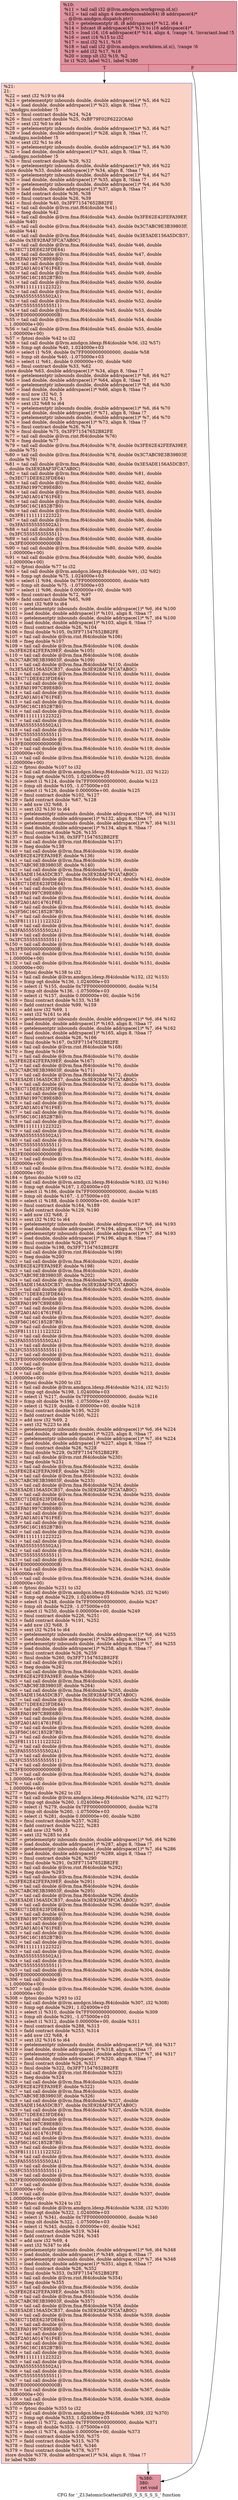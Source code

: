 digraph "CFG for '_Z13atomicScatteriiiPdS_S_S_S_S_S_' function" {
	label="CFG for '_Z13atomicScatteriiiPdS_S_S_S_S_S_' function";

	Node0x5df49e0 [shape=record,color="#b70d28ff", style=filled, fillcolor="#b70d2870",label="{%10:\l  %11 = tail call i32 @llvm.amdgcn.workgroup.id.x()\l  %12 = tail call align 4 dereferenceable(64) i8 addrspace(4)*\l... @llvm.amdgcn.dispatch.ptr()\l  %13 = getelementptr i8, i8 addrspace(4)* %12, i64 4\l  %14 = bitcast i8 addrspace(4)* %13 to i16 addrspace(4)*\l  %15 = load i16, i16 addrspace(4)* %14, align 4, !range !4, !invariant.load !5\l  %16 = zext i16 %15 to i32\l  %17 = mul i32 %11, %16\l  %18 = tail call i32 @llvm.amdgcn.workitem.id.x(), !range !6\l  %19 = add i32 %17, %18\l  %20 = icmp slt i32 %19, %2\l  br i1 %20, label %21, label %380\l|{<s0>T|<s1>F}}"];
	Node0x5df49e0:s0 -> Node0x5df74c0;
	Node0x5df49e0:s1 -> Node0x5df7550;
	Node0x5df74c0 [shape=record,color="#3d50c3ff", style=filled, fillcolor="#f59c7d70",label="{%21:\l21:                                               \l  %22 = sext i32 %19 to i64\l  %23 = getelementptr inbounds double, double addrspace(1)* %5, i64 %22\l  %24 = load double, double addrspace(1)* %23, align 8, !tbaa !7,\l... !amdgpu.noclobber !5\l  %25 = fmul contract double %24, %24\l  %26 = fmul contract double %25, 0xBF79F02F6222C6A0\l  %27 = sext i32 %0 to i64\l  %28 = getelementptr inbounds double, double addrspace(1)* %3, i64 %27\l  %29 = load double, double addrspace(1)* %28, align 8, !tbaa !7,\l... !amdgpu.noclobber !5\l  %30 = sext i32 %1 to i64\l  %31 = getelementptr inbounds double, double addrspace(1)* %3, i64 %30\l  %32 = load double, double addrspace(1)* %31, align 8, !tbaa !7,\l... !amdgpu.noclobber !5\l  %33 = fmul contract double %29, %32\l  %34 = getelementptr inbounds double, double addrspace(1)* %9, i64 %22\l  store double %33, double addrspace(1)* %34, align 8, !tbaa !7\l  %35 = getelementptr inbounds double, double addrspace(1)* %4, i64 %27\l  %36 = load double, double addrspace(1)* %35, align 8, !tbaa !7\l  %37 = getelementptr inbounds double, double addrspace(1)* %4, i64 %30\l  %38 = load double, double addrspace(1)* %37, align 8, !tbaa !7\l  %39 = fadd contract double %36, %38\l  %40 = fmul contract double %26, %39\l  %41 = fmul double %40, 0x3FF71547652B82FE\l  %42 = tail call double @llvm.rint.f64(double %41)\l  %43 = fneg double %42\l  %44 = tail call double @llvm.fma.f64(double %43, double 0x3FE62E42FEFA39EF,\l... double %40)\l  %45 = tail call double @llvm.fma.f64(double %43, double 0x3C7ABC9E3B39803F,\l... double %44)\l  %46 = tail call double @llvm.fma.f64(double %45, double 0x3E5ADE156A5DCB37,\l... double 0x3E928AF3FCA7AB0C)\l  %47 = tail call double @llvm.fma.f64(double %45, double %46, double\l... 0x3EC71DEE623FDE64)\l  %48 = tail call double @llvm.fma.f64(double %45, double %47, double\l... 0x3EFA01997C89E6B0)\l  %49 = tail call double @llvm.fma.f64(double %45, double %48, double\l... 0x3F2A01A014761F6E)\l  %50 = tail call double @llvm.fma.f64(double %45, double %49, double\l... 0x3F56C16C1852B7B0)\l  %51 = tail call double @llvm.fma.f64(double %45, double %50, double\l... 0x3F81111111122322)\l  %52 = tail call double @llvm.fma.f64(double %45, double %51, double\l... 0x3FA55555555502A1)\l  %53 = tail call double @llvm.fma.f64(double %45, double %52, double\l... 0x3FC5555555555511)\l  %54 = tail call double @llvm.fma.f64(double %45, double %53, double\l... 0x3FE000000000000B)\l  %55 = tail call double @llvm.fma.f64(double %45, double %54, double\l... 1.000000e+00)\l  %56 = tail call double @llvm.fma.f64(double %45, double %55, double\l... 1.000000e+00)\l  %57 = fptosi double %42 to i32\l  %58 = tail call double @llvm.amdgcn.ldexp.f64(double %56, i32 %57)\l  %59 = fcmp ogt double %40, 1.024000e+03\l  %60 = select i1 %59, double 0x7FF0000000000000, double %58\l  %61 = fcmp olt double %40, -1.075000e+03\l  %62 = select i1 %61, double 0.000000e+00, double %60\l  %63 = fmul contract double %33, %62\l  store double %63, double addrspace(1)* %34, align 8, !tbaa !7\l  %64 = getelementptr inbounds double, double addrspace(1)* %8, i64 %27\l  %65 = load double, double addrspace(1)* %64, align 8, !tbaa !7\l  %66 = getelementptr inbounds double, double addrspace(1)* %8, i64 %30\l  %67 = load double, double addrspace(1)* %66, align 8, !tbaa !7\l  %68 = mul nsw i32 %0, 5\l  %69 = mul nsw i32 %1, 5\l  %70 = sext i32 %68 to i64\l  %71 = getelementptr inbounds double, double addrspace(1)* %6, i64 %70\l  %72 = load double, double addrspace(1)* %71, align 8, !tbaa !7\l  %73 = getelementptr inbounds double, double addrspace(1)* %7, i64 %70\l  %74 = load double, double addrspace(1)* %73, align 8, !tbaa !7\l  %75 = fmul contract double %26, %74\l  %76 = fmul double %75, 0x3FF71547652B82FE\l  %77 = tail call double @llvm.rint.f64(double %76)\l  %78 = fneg double %77\l  %79 = tail call double @llvm.fma.f64(double %78, double 0x3FE62E42FEFA39EF,\l... double %75)\l  %80 = tail call double @llvm.fma.f64(double %78, double 0x3C7ABC9E3B39803F,\l... double %79)\l  %81 = tail call double @llvm.fma.f64(double %80, double 0x3E5ADE156A5DCB37,\l... double 0x3E928AF3FCA7AB0C)\l  %82 = tail call double @llvm.fma.f64(double %80, double %81, double\l... 0x3EC71DEE623FDE64)\l  %83 = tail call double @llvm.fma.f64(double %80, double %82, double\l... 0x3EFA01997C89E6B0)\l  %84 = tail call double @llvm.fma.f64(double %80, double %83, double\l... 0x3F2A01A014761F6E)\l  %85 = tail call double @llvm.fma.f64(double %80, double %84, double\l... 0x3F56C16C1852B7B0)\l  %86 = tail call double @llvm.fma.f64(double %80, double %85, double\l... 0x3F81111111122322)\l  %87 = tail call double @llvm.fma.f64(double %80, double %86, double\l... 0x3FA55555555502A1)\l  %88 = tail call double @llvm.fma.f64(double %80, double %87, double\l... 0x3FC5555555555511)\l  %89 = tail call double @llvm.fma.f64(double %80, double %88, double\l... 0x3FE000000000000B)\l  %90 = tail call double @llvm.fma.f64(double %80, double %89, double\l... 1.000000e+00)\l  %91 = tail call double @llvm.fma.f64(double %80, double %90, double\l... 1.000000e+00)\l  %92 = fptosi double %77 to i32\l  %93 = tail call double @llvm.amdgcn.ldexp.f64(double %91, i32 %92)\l  %94 = fcmp ogt double %75, 1.024000e+03\l  %95 = select i1 %94, double 0x7FF0000000000000, double %93\l  %96 = fcmp olt double %75, -1.075000e+03\l  %97 = select i1 %96, double 0.000000e+00, double %95\l  %98 = fmul contract double %72, %97\l  %99 = fadd contract double %65, %98\l  %100 = sext i32 %69 to i64\l  %101 = getelementptr inbounds double, double addrspace(1)* %6, i64 %100\l  %102 = load double, double addrspace(1)* %101, align 8, !tbaa !7\l  %103 = getelementptr inbounds double, double addrspace(1)* %7, i64 %100\l  %104 = load double, double addrspace(1)* %103, align 8, !tbaa !7\l  %105 = fmul contract double %26, %104\l  %106 = fmul double %105, 0x3FF71547652B82FE\l  %107 = tail call double @llvm.rint.f64(double %106)\l  %108 = fneg double %107\l  %109 = tail call double @llvm.fma.f64(double %108, double\l... 0x3FE62E42FEFA39EF, double %105)\l  %110 = tail call double @llvm.fma.f64(double %108, double\l... 0x3C7ABC9E3B39803F, double %109)\l  %111 = tail call double @llvm.fma.f64(double %110, double\l... 0x3E5ADE156A5DCB37, double 0x3E928AF3FCA7AB0C)\l  %112 = tail call double @llvm.fma.f64(double %110, double %111, double\l... 0x3EC71DEE623FDE64)\l  %113 = tail call double @llvm.fma.f64(double %110, double %112, double\l... 0x3EFA01997C89E6B0)\l  %114 = tail call double @llvm.fma.f64(double %110, double %113, double\l... 0x3F2A01A014761F6E)\l  %115 = tail call double @llvm.fma.f64(double %110, double %114, double\l... 0x3F56C16C1852B7B0)\l  %116 = tail call double @llvm.fma.f64(double %110, double %115, double\l... 0x3F81111111122322)\l  %117 = tail call double @llvm.fma.f64(double %110, double %116, double\l... 0x3FA55555555502A1)\l  %118 = tail call double @llvm.fma.f64(double %110, double %117, double\l... 0x3FC5555555555511)\l  %119 = tail call double @llvm.fma.f64(double %110, double %118, double\l... 0x3FE000000000000B)\l  %120 = tail call double @llvm.fma.f64(double %110, double %119, double\l... 1.000000e+00)\l  %121 = tail call double @llvm.fma.f64(double %110, double %120, double\l... 1.000000e+00)\l  %122 = fptosi double %107 to i32\l  %123 = tail call double @llvm.amdgcn.ldexp.f64(double %121, i32 %122)\l  %124 = fcmp ogt double %105, 1.024000e+03\l  %125 = select i1 %124, double 0x7FF0000000000000, double %123\l  %126 = fcmp olt double %105, -1.075000e+03\l  %127 = select i1 %126, double 0.000000e+00, double %125\l  %128 = fmul contract double %102, %127\l  %129 = fadd contract double %67, %128\l  %130 = add nsw i32 %68, 1\l  %131 = sext i32 %130 to i64\l  %132 = getelementptr inbounds double, double addrspace(1)* %6, i64 %131\l  %133 = load double, double addrspace(1)* %132, align 8, !tbaa !7\l  %134 = getelementptr inbounds double, double addrspace(1)* %7, i64 %131\l  %135 = load double, double addrspace(1)* %134, align 8, !tbaa !7\l  %136 = fmul contract double %26, %135\l  %137 = fmul double %136, 0x3FF71547652B82FE\l  %138 = tail call double @llvm.rint.f64(double %137)\l  %139 = fneg double %138\l  %140 = tail call double @llvm.fma.f64(double %139, double\l... 0x3FE62E42FEFA39EF, double %136)\l  %141 = tail call double @llvm.fma.f64(double %139, double\l... 0x3C7ABC9E3B39803F, double %140)\l  %142 = tail call double @llvm.fma.f64(double %141, double\l... 0x3E5ADE156A5DCB37, double 0x3E928AF3FCA7AB0C)\l  %143 = tail call double @llvm.fma.f64(double %141, double %142, double\l... 0x3EC71DEE623FDE64)\l  %144 = tail call double @llvm.fma.f64(double %141, double %143, double\l... 0x3EFA01997C89E6B0)\l  %145 = tail call double @llvm.fma.f64(double %141, double %144, double\l... 0x3F2A01A014761F6E)\l  %146 = tail call double @llvm.fma.f64(double %141, double %145, double\l... 0x3F56C16C1852B7B0)\l  %147 = tail call double @llvm.fma.f64(double %141, double %146, double\l... 0x3F81111111122322)\l  %148 = tail call double @llvm.fma.f64(double %141, double %147, double\l... 0x3FA55555555502A1)\l  %149 = tail call double @llvm.fma.f64(double %141, double %148, double\l... 0x3FC5555555555511)\l  %150 = tail call double @llvm.fma.f64(double %141, double %149, double\l... 0x3FE000000000000B)\l  %151 = tail call double @llvm.fma.f64(double %141, double %150, double\l... 1.000000e+00)\l  %152 = tail call double @llvm.fma.f64(double %141, double %151, double\l... 1.000000e+00)\l  %153 = fptosi double %138 to i32\l  %154 = tail call double @llvm.amdgcn.ldexp.f64(double %152, i32 %153)\l  %155 = fcmp ogt double %136, 1.024000e+03\l  %156 = select i1 %155, double 0x7FF0000000000000, double %154\l  %157 = fcmp olt double %136, -1.075000e+03\l  %158 = select i1 %157, double 0.000000e+00, double %156\l  %159 = fmul contract double %133, %158\l  %160 = fadd contract double %99, %159\l  %161 = add nsw i32 %69, 1\l  %162 = sext i32 %161 to i64\l  %163 = getelementptr inbounds double, double addrspace(1)* %6, i64 %162\l  %164 = load double, double addrspace(1)* %163, align 8, !tbaa !7\l  %165 = getelementptr inbounds double, double addrspace(1)* %7, i64 %162\l  %166 = load double, double addrspace(1)* %165, align 8, !tbaa !7\l  %167 = fmul contract double %26, %166\l  %168 = fmul double %167, 0x3FF71547652B82FE\l  %169 = tail call double @llvm.rint.f64(double %168)\l  %170 = fneg double %169\l  %171 = tail call double @llvm.fma.f64(double %170, double\l... 0x3FE62E42FEFA39EF, double %167)\l  %172 = tail call double @llvm.fma.f64(double %170, double\l... 0x3C7ABC9E3B39803F, double %171)\l  %173 = tail call double @llvm.fma.f64(double %172, double\l... 0x3E5ADE156A5DCB37, double 0x3E928AF3FCA7AB0C)\l  %174 = tail call double @llvm.fma.f64(double %172, double %173, double\l... 0x3EC71DEE623FDE64)\l  %175 = tail call double @llvm.fma.f64(double %172, double %174, double\l... 0x3EFA01997C89E6B0)\l  %176 = tail call double @llvm.fma.f64(double %172, double %175, double\l... 0x3F2A01A014761F6E)\l  %177 = tail call double @llvm.fma.f64(double %172, double %176, double\l... 0x3F56C16C1852B7B0)\l  %178 = tail call double @llvm.fma.f64(double %172, double %177, double\l... 0x3F81111111122322)\l  %179 = tail call double @llvm.fma.f64(double %172, double %178, double\l... 0x3FA55555555502A1)\l  %180 = tail call double @llvm.fma.f64(double %172, double %179, double\l... 0x3FC5555555555511)\l  %181 = tail call double @llvm.fma.f64(double %172, double %180, double\l... 0x3FE000000000000B)\l  %182 = tail call double @llvm.fma.f64(double %172, double %181, double\l... 1.000000e+00)\l  %183 = tail call double @llvm.fma.f64(double %172, double %182, double\l... 1.000000e+00)\l  %184 = fptosi double %169 to i32\l  %185 = tail call double @llvm.amdgcn.ldexp.f64(double %183, i32 %184)\l  %186 = fcmp ogt double %167, 1.024000e+03\l  %187 = select i1 %186, double 0x7FF0000000000000, double %185\l  %188 = fcmp olt double %167, -1.075000e+03\l  %189 = select i1 %188, double 0.000000e+00, double %187\l  %190 = fmul contract double %164, %189\l  %191 = fadd contract double %129, %190\l  %192 = add nsw i32 %68, 2\l  %193 = sext i32 %192 to i64\l  %194 = getelementptr inbounds double, double addrspace(1)* %6, i64 %193\l  %195 = load double, double addrspace(1)* %194, align 8, !tbaa !7\l  %196 = getelementptr inbounds double, double addrspace(1)* %7, i64 %193\l  %197 = load double, double addrspace(1)* %196, align 8, !tbaa !7\l  %198 = fmul contract double %26, %197\l  %199 = fmul double %198, 0x3FF71547652B82FE\l  %200 = tail call double @llvm.rint.f64(double %199)\l  %201 = fneg double %200\l  %202 = tail call double @llvm.fma.f64(double %201, double\l... 0x3FE62E42FEFA39EF, double %198)\l  %203 = tail call double @llvm.fma.f64(double %201, double\l... 0x3C7ABC9E3B39803F, double %202)\l  %204 = tail call double @llvm.fma.f64(double %203, double\l... 0x3E5ADE156A5DCB37, double 0x3E928AF3FCA7AB0C)\l  %205 = tail call double @llvm.fma.f64(double %203, double %204, double\l... 0x3EC71DEE623FDE64)\l  %206 = tail call double @llvm.fma.f64(double %203, double %205, double\l... 0x3EFA01997C89E6B0)\l  %207 = tail call double @llvm.fma.f64(double %203, double %206, double\l... 0x3F2A01A014761F6E)\l  %208 = tail call double @llvm.fma.f64(double %203, double %207, double\l... 0x3F56C16C1852B7B0)\l  %209 = tail call double @llvm.fma.f64(double %203, double %208, double\l... 0x3F81111111122322)\l  %210 = tail call double @llvm.fma.f64(double %203, double %209, double\l... 0x3FA55555555502A1)\l  %211 = tail call double @llvm.fma.f64(double %203, double %210, double\l... 0x3FC5555555555511)\l  %212 = tail call double @llvm.fma.f64(double %203, double %211, double\l... 0x3FE000000000000B)\l  %213 = tail call double @llvm.fma.f64(double %203, double %212, double\l... 1.000000e+00)\l  %214 = tail call double @llvm.fma.f64(double %203, double %213, double\l... 1.000000e+00)\l  %215 = fptosi double %200 to i32\l  %216 = tail call double @llvm.amdgcn.ldexp.f64(double %214, i32 %215)\l  %217 = fcmp ogt double %198, 1.024000e+03\l  %218 = select i1 %217, double 0x7FF0000000000000, double %216\l  %219 = fcmp olt double %198, -1.075000e+03\l  %220 = select i1 %219, double 0.000000e+00, double %218\l  %221 = fmul contract double %195, %220\l  %222 = fadd contract double %160, %221\l  %223 = add nsw i32 %69, 2\l  %224 = sext i32 %223 to i64\l  %225 = getelementptr inbounds double, double addrspace(1)* %6, i64 %224\l  %226 = load double, double addrspace(1)* %225, align 8, !tbaa !7\l  %227 = getelementptr inbounds double, double addrspace(1)* %7, i64 %224\l  %228 = load double, double addrspace(1)* %227, align 8, !tbaa !7\l  %229 = fmul contract double %26, %228\l  %230 = fmul double %229, 0x3FF71547652B82FE\l  %231 = tail call double @llvm.rint.f64(double %230)\l  %232 = fneg double %231\l  %233 = tail call double @llvm.fma.f64(double %232, double\l... 0x3FE62E42FEFA39EF, double %229)\l  %234 = tail call double @llvm.fma.f64(double %232, double\l... 0x3C7ABC9E3B39803F, double %233)\l  %235 = tail call double @llvm.fma.f64(double %234, double\l... 0x3E5ADE156A5DCB37, double 0x3E928AF3FCA7AB0C)\l  %236 = tail call double @llvm.fma.f64(double %234, double %235, double\l... 0x3EC71DEE623FDE64)\l  %237 = tail call double @llvm.fma.f64(double %234, double %236, double\l... 0x3EFA01997C89E6B0)\l  %238 = tail call double @llvm.fma.f64(double %234, double %237, double\l... 0x3F2A01A014761F6E)\l  %239 = tail call double @llvm.fma.f64(double %234, double %238, double\l... 0x3F56C16C1852B7B0)\l  %240 = tail call double @llvm.fma.f64(double %234, double %239, double\l... 0x3F81111111122322)\l  %241 = tail call double @llvm.fma.f64(double %234, double %240, double\l... 0x3FA55555555502A1)\l  %242 = tail call double @llvm.fma.f64(double %234, double %241, double\l... 0x3FC5555555555511)\l  %243 = tail call double @llvm.fma.f64(double %234, double %242, double\l... 0x3FE000000000000B)\l  %244 = tail call double @llvm.fma.f64(double %234, double %243, double\l... 1.000000e+00)\l  %245 = tail call double @llvm.fma.f64(double %234, double %244, double\l... 1.000000e+00)\l  %246 = fptosi double %231 to i32\l  %247 = tail call double @llvm.amdgcn.ldexp.f64(double %245, i32 %246)\l  %248 = fcmp ogt double %229, 1.024000e+03\l  %249 = select i1 %248, double 0x7FF0000000000000, double %247\l  %250 = fcmp olt double %229, -1.075000e+03\l  %251 = select i1 %250, double 0.000000e+00, double %249\l  %252 = fmul contract double %226, %251\l  %253 = fadd contract double %191, %252\l  %254 = add nsw i32 %68, 3\l  %255 = sext i32 %254 to i64\l  %256 = getelementptr inbounds double, double addrspace(1)* %6, i64 %255\l  %257 = load double, double addrspace(1)* %256, align 8, !tbaa !7\l  %258 = getelementptr inbounds double, double addrspace(1)* %7, i64 %255\l  %259 = load double, double addrspace(1)* %258, align 8, !tbaa !7\l  %260 = fmul contract double %26, %259\l  %261 = fmul double %260, 0x3FF71547652B82FE\l  %262 = tail call double @llvm.rint.f64(double %261)\l  %263 = fneg double %262\l  %264 = tail call double @llvm.fma.f64(double %263, double\l... 0x3FE62E42FEFA39EF, double %260)\l  %265 = tail call double @llvm.fma.f64(double %263, double\l... 0x3C7ABC9E3B39803F, double %264)\l  %266 = tail call double @llvm.fma.f64(double %265, double\l... 0x3E5ADE156A5DCB37, double 0x3E928AF3FCA7AB0C)\l  %267 = tail call double @llvm.fma.f64(double %265, double %266, double\l... 0x3EC71DEE623FDE64)\l  %268 = tail call double @llvm.fma.f64(double %265, double %267, double\l... 0x3EFA01997C89E6B0)\l  %269 = tail call double @llvm.fma.f64(double %265, double %268, double\l... 0x3F2A01A014761F6E)\l  %270 = tail call double @llvm.fma.f64(double %265, double %269, double\l... 0x3F56C16C1852B7B0)\l  %271 = tail call double @llvm.fma.f64(double %265, double %270, double\l... 0x3F81111111122322)\l  %272 = tail call double @llvm.fma.f64(double %265, double %271, double\l... 0x3FA55555555502A1)\l  %273 = tail call double @llvm.fma.f64(double %265, double %272, double\l... 0x3FC5555555555511)\l  %274 = tail call double @llvm.fma.f64(double %265, double %273, double\l... 0x3FE000000000000B)\l  %275 = tail call double @llvm.fma.f64(double %265, double %274, double\l... 1.000000e+00)\l  %276 = tail call double @llvm.fma.f64(double %265, double %275, double\l... 1.000000e+00)\l  %277 = fptosi double %262 to i32\l  %278 = tail call double @llvm.amdgcn.ldexp.f64(double %276, i32 %277)\l  %279 = fcmp ogt double %260, 1.024000e+03\l  %280 = select i1 %279, double 0x7FF0000000000000, double %278\l  %281 = fcmp olt double %260, -1.075000e+03\l  %282 = select i1 %281, double 0.000000e+00, double %280\l  %283 = fmul contract double %257, %282\l  %284 = fadd contract double %222, %283\l  %285 = add nsw i32 %69, 3\l  %286 = sext i32 %285 to i64\l  %287 = getelementptr inbounds double, double addrspace(1)* %6, i64 %286\l  %288 = load double, double addrspace(1)* %287, align 8, !tbaa !7\l  %289 = getelementptr inbounds double, double addrspace(1)* %7, i64 %286\l  %290 = load double, double addrspace(1)* %289, align 8, !tbaa !7\l  %291 = fmul contract double %26, %290\l  %292 = fmul double %291, 0x3FF71547652B82FE\l  %293 = tail call double @llvm.rint.f64(double %292)\l  %294 = fneg double %293\l  %295 = tail call double @llvm.fma.f64(double %294, double\l... 0x3FE62E42FEFA39EF, double %291)\l  %296 = tail call double @llvm.fma.f64(double %294, double\l... 0x3C7ABC9E3B39803F, double %295)\l  %297 = tail call double @llvm.fma.f64(double %296, double\l... 0x3E5ADE156A5DCB37, double 0x3E928AF3FCA7AB0C)\l  %298 = tail call double @llvm.fma.f64(double %296, double %297, double\l... 0x3EC71DEE623FDE64)\l  %299 = tail call double @llvm.fma.f64(double %296, double %298, double\l... 0x3EFA01997C89E6B0)\l  %300 = tail call double @llvm.fma.f64(double %296, double %299, double\l... 0x3F2A01A014761F6E)\l  %301 = tail call double @llvm.fma.f64(double %296, double %300, double\l... 0x3F56C16C1852B7B0)\l  %302 = tail call double @llvm.fma.f64(double %296, double %301, double\l... 0x3F81111111122322)\l  %303 = tail call double @llvm.fma.f64(double %296, double %302, double\l... 0x3FA55555555502A1)\l  %304 = tail call double @llvm.fma.f64(double %296, double %303, double\l... 0x3FC5555555555511)\l  %305 = tail call double @llvm.fma.f64(double %296, double %304, double\l... 0x3FE000000000000B)\l  %306 = tail call double @llvm.fma.f64(double %296, double %305, double\l... 1.000000e+00)\l  %307 = tail call double @llvm.fma.f64(double %296, double %306, double\l... 1.000000e+00)\l  %308 = fptosi double %293 to i32\l  %309 = tail call double @llvm.amdgcn.ldexp.f64(double %307, i32 %308)\l  %310 = fcmp ogt double %291, 1.024000e+03\l  %311 = select i1 %310, double 0x7FF0000000000000, double %309\l  %312 = fcmp olt double %291, -1.075000e+03\l  %313 = select i1 %312, double 0.000000e+00, double %311\l  %314 = fmul contract double %288, %313\l  %315 = fadd contract double %253, %314\l  %316 = add nsw i32 %68, 4\l  %317 = sext i32 %316 to i64\l  %318 = getelementptr inbounds double, double addrspace(1)* %6, i64 %317\l  %319 = load double, double addrspace(1)* %318, align 8, !tbaa !7\l  %320 = getelementptr inbounds double, double addrspace(1)* %7, i64 %317\l  %321 = load double, double addrspace(1)* %320, align 8, !tbaa !7\l  %322 = fmul contract double %26, %321\l  %323 = fmul double %322, 0x3FF71547652B82FE\l  %324 = tail call double @llvm.rint.f64(double %323)\l  %325 = fneg double %324\l  %326 = tail call double @llvm.fma.f64(double %325, double\l... 0x3FE62E42FEFA39EF, double %322)\l  %327 = tail call double @llvm.fma.f64(double %325, double\l... 0x3C7ABC9E3B39803F, double %326)\l  %328 = tail call double @llvm.fma.f64(double %327, double\l... 0x3E5ADE156A5DCB37, double 0x3E928AF3FCA7AB0C)\l  %329 = tail call double @llvm.fma.f64(double %327, double %328, double\l... 0x3EC71DEE623FDE64)\l  %330 = tail call double @llvm.fma.f64(double %327, double %329, double\l... 0x3EFA01997C89E6B0)\l  %331 = tail call double @llvm.fma.f64(double %327, double %330, double\l... 0x3F2A01A014761F6E)\l  %332 = tail call double @llvm.fma.f64(double %327, double %331, double\l... 0x3F56C16C1852B7B0)\l  %333 = tail call double @llvm.fma.f64(double %327, double %332, double\l... 0x3F81111111122322)\l  %334 = tail call double @llvm.fma.f64(double %327, double %333, double\l... 0x3FA55555555502A1)\l  %335 = tail call double @llvm.fma.f64(double %327, double %334, double\l... 0x3FC5555555555511)\l  %336 = tail call double @llvm.fma.f64(double %327, double %335, double\l... 0x3FE000000000000B)\l  %337 = tail call double @llvm.fma.f64(double %327, double %336, double\l... 1.000000e+00)\l  %338 = tail call double @llvm.fma.f64(double %327, double %337, double\l... 1.000000e+00)\l  %339 = fptosi double %324 to i32\l  %340 = tail call double @llvm.amdgcn.ldexp.f64(double %338, i32 %339)\l  %341 = fcmp ogt double %322, 1.024000e+03\l  %342 = select i1 %341, double 0x7FF0000000000000, double %340\l  %343 = fcmp olt double %322, -1.075000e+03\l  %344 = select i1 %343, double 0.000000e+00, double %342\l  %345 = fmul contract double %319, %344\l  %346 = fadd contract double %284, %345\l  %347 = add nsw i32 %69, 4\l  %348 = sext i32 %347 to i64\l  %349 = getelementptr inbounds double, double addrspace(1)* %6, i64 %348\l  %350 = load double, double addrspace(1)* %349, align 8, !tbaa !7\l  %351 = getelementptr inbounds double, double addrspace(1)* %7, i64 %348\l  %352 = load double, double addrspace(1)* %351, align 8, !tbaa !7\l  %353 = fmul contract double %26, %352\l  %354 = fmul double %353, 0x3FF71547652B82FE\l  %355 = tail call double @llvm.rint.f64(double %354)\l  %356 = fneg double %355\l  %357 = tail call double @llvm.fma.f64(double %356, double\l... 0x3FE62E42FEFA39EF, double %353)\l  %358 = tail call double @llvm.fma.f64(double %356, double\l... 0x3C7ABC9E3B39803F, double %357)\l  %359 = tail call double @llvm.fma.f64(double %358, double\l... 0x3E5ADE156A5DCB37, double 0x3E928AF3FCA7AB0C)\l  %360 = tail call double @llvm.fma.f64(double %358, double %359, double\l... 0x3EC71DEE623FDE64)\l  %361 = tail call double @llvm.fma.f64(double %358, double %360, double\l... 0x3EFA01997C89E6B0)\l  %362 = tail call double @llvm.fma.f64(double %358, double %361, double\l... 0x3F2A01A014761F6E)\l  %363 = tail call double @llvm.fma.f64(double %358, double %362, double\l... 0x3F56C16C1852B7B0)\l  %364 = tail call double @llvm.fma.f64(double %358, double %363, double\l... 0x3F81111111122322)\l  %365 = tail call double @llvm.fma.f64(double %358, double %364, double\l... 0x3FA55555555502A1)\l  %366 = tail call double @llvm.fma.f64(double %358, double %365, double\l... 0x3FC5555555555511)\l  %367 = tail call double @llvm.fma.f64(double %358, double %366, double\l... 0x3FE000000000000B)\l  %368 = tail call double @llvm.fma.f64(double %358, double %367, double\l... 1.000000e+00)\l  %369 = tail call double @llvm.fma.f64(double %358, double %368, double\l... 1.000000e+00)\l  %370 = fptosi double %355 to i32\l  %371 = tail call double @llvm.amdgcn.ldexp.f64(double %369, i32 %370)\l  %372 = fcmp ogt double %353, 1.024000e+03\l  %373 = select i1 %372, double 0x7FF0000000000000, double %371\l  %374 = fcmp olt double %353, -1.075000e+03\l  %375 = select i1 %374, double 0.000000e+00, double %373\l  %376 = fmul contract double %350, %375\l  %377 = fadd contract double %315, %376\l  %378 = fmul contract double %63, %346\l  %379 = fmul contract double %378, %377\l  store double %379, double addrspace(1)* %34, align 8, !tbaa !7\l  br label %380\l}"];
	Node0x5df74c0 -> Node0x5df7550;
	Node0x5df7550 [shape=record,color="#b70d28ff", style=filled, fillcolor="#b70d2870",label="{%380:\l380:                                              \l  ret void\l}"];
}

